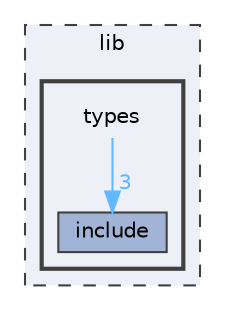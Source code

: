 digraph "lib/types"
{
 // LATEX_PDF_SIZE
  bgcolor="transparent";
  edge [fontname=Helvetica,fontsize=10,labelfontname=Helvetica,labelfontsize=10];
  node [fontname=Helvetica,fontsize=10,shape=box,height=0.2,width=0.4];
  compound=true
  subgraph clusterdir_97aefd0d527b934f1d99a682da8fe6a9 {
    graph [ bgcolor="#edf0f7", pencolor="grey25", label="lib", fontname=Helvetica,fontsize=10 style="filled,dashed", URL="dir_97aefd0d527b934f1d99a682da8fe6a9.html",tooltip=""]
  subgraph clusterdir_560694f03ee5bf1136d79e4f1ca1ca37 {
    graph [ bgcolor="#edf0f7", pencolor="grey25", label="", fontname=Helvetica,fontsize=10 style="filled,bold", URL="dir_560694f03ee5bf1136d79e4f1ca1ca37.html",tooltip=""]
    dir_560694f03ee5bf1136d79e4f1ca1ca37 [shape=plaintext, label="types"];
  dir_1c1ae0f5fde477941555af178d897ffb [label="include", fillcolor="#a2b4d6", color="grey25", style="filled", URL="dir_1c1ae0f5fde477941555af178d897ffb.html",tooltip=""];
  }
  }
  dir_560694f03ee5bf1136d79e4f1ca1ca37->dir_1c1ae0f5fde477941555af178d897ffb [headlabel="3", labeldistance=1.5 headhref="dir_000020_000015.html" color="steelblue1" fontcolor="steelblue1"];
}
